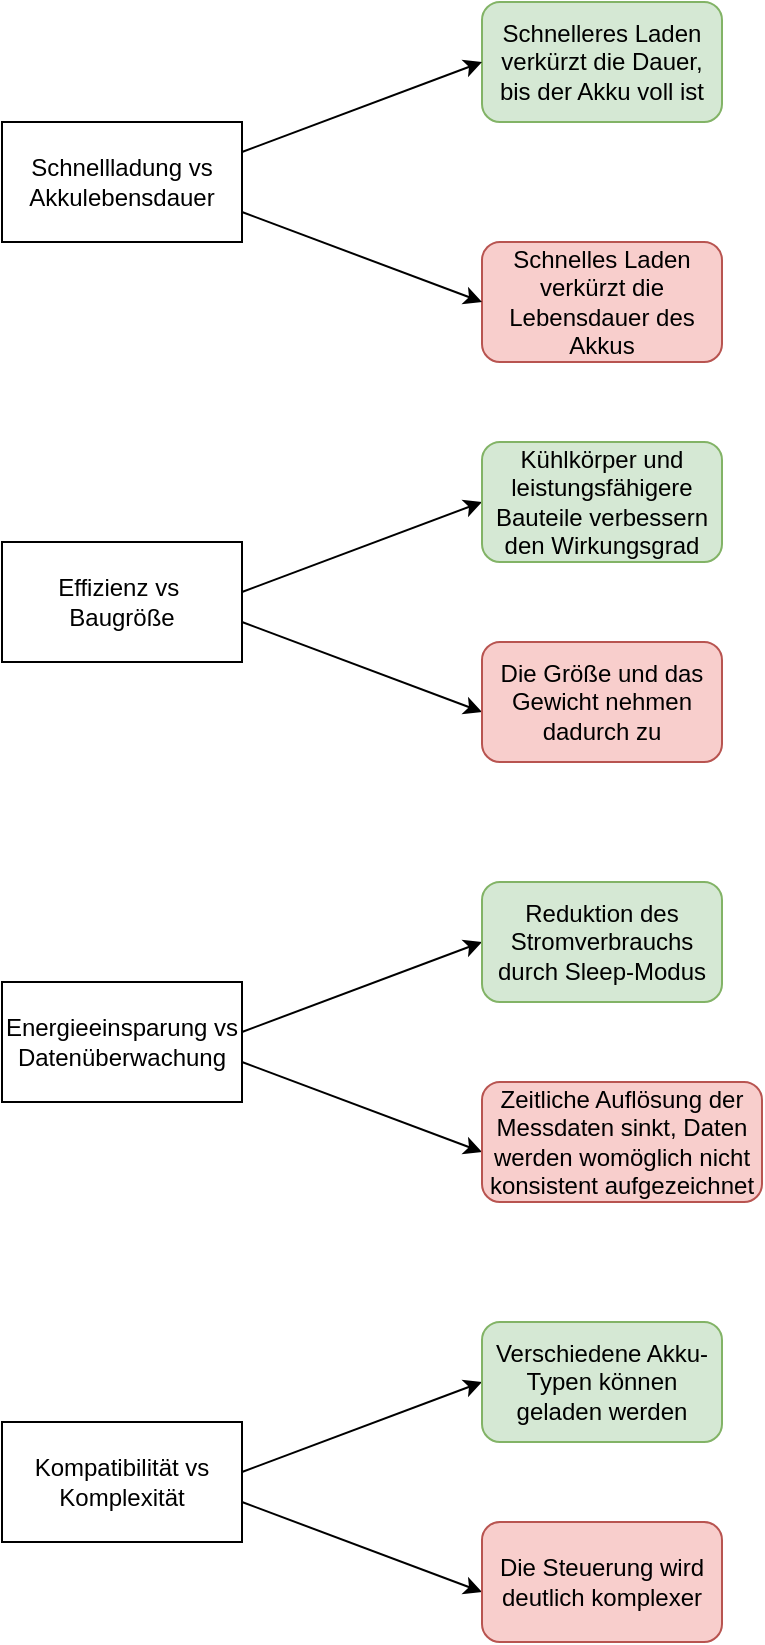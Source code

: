 <mxfile version="27.1.1">
  <diagram name="Seite-1" id="d0wqKAWnfI1MJw_SzQ5o">
    <mxGraphModel dx="1429" dy="780" grid="1" gridSize="10" guides="1" tooltips="1" connect="1" arrows="1" fold="1" page="1" pageScale="1" pageWidth="827" pageHeight="1169" math="0" shadow="0">
      <root>
        <mxCell id="0" />
        <mxCell id="1" parent="0" />
        <mxCell id="XcGhqBUFAno0EZH5DZOy-1" value="Schnelles Laden verkürzt die Lebensdauer des Akkus" style="rounded=1;whiteSpace=wrap;html=1;fillColor=#f8cecc;strokeColor=#b85450;" parent="1" vertex="1">
          <mxGeometry x="340" y="200" width="120" height="60" as="geometry" />
        </mxCell>
        <mxCell id="KGrboPDKmJKtwN1fO0BO-2" value="Schnellladung vs&lt;div&gt;Akkulebensdauer&lt;/div&gt;" style="rounded=0;whiteSpace=wrap;html=1;" vertex="1" parent="1">
          <mxGeometry x="100" y="140" width="120" height="60" as="geometry" />
        </mxCell>
        <mxCell id="KGrboPDKmJKtwN1fO0BO-3" value="Schnelleres Laden verkürzt die Dauer, bis der Akku voll ist" style="rounded=1;whiteSpace=wrap;html=1;fillColor=#d5e8d4;strokeColor=#82b366;" vertex="1" parent="1">
          <mxGeometry x="340" y="80" width="120" height="60" as="geometry" />
        </mxCell>
        <mxCell id="KGrboPDKmJKtwN1fO0BO-4" value="" style="endArrow=classic;html=1;rounded=0;entryX=0;entryY=0.5;entryDx=0;entryDy=0;exitX=1;exitY=0.25;exitDx=0;exitDy=0;" edge="1" parent="1" source="KGrboPDKmJKtwN1fO0BO-2" target="KGrboPDKmJKtwN1fO0BO-3">
          <mxGeometry width="50" height="50" relative="1" as="geometry">
            <mxPoint x="220" y="140" as="sourcePoint" />
            <mxPoint x="270" y="90" as="targetPoint" />
            <Array as="points" />
          </mxGeometry>
        </mxCell>
        <mxCell id="KGrboPDKmJKtwN1fO0BO-5" value="" style="endArrow=classic;html=1;rounded=0;entryX=0;entryY=0.5;entryDx=0;entryDy=0;exitX=1;exitY=0.75;exitDx=0;exitDy=0;" edge="1" parent="1" source="KGrboPDKmJKtwN1fO0BO-2" target="XcGhqBUFAno0EZH5DZOy-1">
          <mxGeometry width="50" height="50" relative="1" as="geometry">
            <mxPoint x="270" y="185" as="sourcePoint" />
            <mxPoint x="390" y="140" as="targetPoint" />
            <Array as="points" />
          </mxGeometry>
        </mxCell>
        <mxCell id="KGrboPDKmJKtwN1fO0BO-6" value="Effizienz vs&amp;nbsp;&lt;div&gt;Baugröße&lt;/div&gt;" style="rounded=0;whiteSpace=wrap;html=1;" vertex="1" parent="1">
          <mxGeometry x="100" y="350" width="120" height="60" as="geometry" />
        </mxCell>
        <mxCell id="KGrboPDKmJKtwN1fO0BO-7" value="" style="endArrow=classic;html=1;rounded=0;entryX=0;entryY=0.5;entryDx=0;entryDy=0;exitX=1;exitY=0.25;exitDx=0;exitDy=0;" edge="1" parent="1">
          <mxGeometry width="50" height="50" relative="1" as="geometry">
            <mxPoint x="220" y="375" as="sourcePoint" />
            <mxPoint x="340" y="330" as="targetPoint" />
            <Array as="points" />
          </mxGeometry>
        </mxCell>
        <mxCell id="KGrboPDKmJKtwN1fO0BO-8" value="" style="endArrow=classic;html=1;rounded=0;entryX=0;entryY=0.5;entryDx=0;entryDy=0;exitX=1;exitY=0.75;exitDx=0;exitDy=0;" edge="1" parent="1">
          <mxGeometry width="50" height="50" relative="1" as="geometry">
            <mxPoint x="220" y="390" as="sourcePoint" />
            <mxPoint x="340" y="435" as="targetPoint" />
            <Array as="points" />
          </mxGeometry>
        </mxCell>
        <mxCell id="KGrboPDKmJKtwN1fO0BO-9" value="Kühlkörper und leistungsfähigere Bauteile verbessern den Wirkungsgrad" style="rounded=1;whiteSpace=wrap;html=1;fillColor=#d5e8d4;strokeColor=#82b366;" vertex="1" parent="1">
          <mxGeometry x="340" y="300" width="120" height="60" as="geometry" />
        </mxCell>
        <mxCell id="KGrboPDKmJKtwN1fO0BO-10" value="Die Größe und das Gewicht nehmen dadurch zu" style="rounded=1;whiteSpace=wrap;html=1;fillColor=#f8cecc;strokeColor=#b85450;" vertex="1" parent="1">
          <mxGeometry x="340" y="400" width="120" height="60" as="geometry" />
        </mxCell>
        <mxCell id="KGrboPDKmJKtwN1fO0BO-11" value="Energieeinsparung vs&lt;div&gt;Datenüberwachung&lt;/div&gt;" style="rounded=0;whiteSpace=wrap;html=1;" vertex="1" parent="1">
          <mxGeometry x="100" y="570" width="120" height="60" as="geometry" />
        </mxCell>
        <mxCell id="KGrboPDKmJKtwN1fO0BO-12" value="" style="endArrow=classic;html=1;rounded=0;entryX=0;entryY=0.5;entryDx=0;entryDy=0;exitX=1;exitY=0.25;exitDx=0;exitDy=0;" edge="1" parent="1">
          <mxGeometry width="50" height="50" relative="1" as="geometry">
            <mxPoint x="220" y="595" as="sourcePoint" />
            <mxPoint x="340" y="550" as="targetPoint" />
            <Array as="points" />
          </mxGeometry>
        </mxCell>
        <mxCell id="KGrboPDKmJKtwN1fO0BO-13" value="" style="endArrow=classic;html=1;rounded=0;entryX=0;entryY=0.5;entryDx=0;entryDy=0;exitX=1;exitY=0.75;exitDx=0;exitDy=0;" edge="1" parent="1">
          <mxGeometry width="50" height="50" relative="1" as="geometry">
            <mxPoint x="220" y="610" as="sourcePoint" />
            <mxPoint x="340" y="655" as="targetPoint" />
            <Array as="points" />
          </mxGeometry>
        </mxCell>
        <mxCell id="KGrboPDKmJKtwN1fO0BO-14" value="Reduktion des Stromverbrauchs durch Sleep-Modus" style="rounded=1;whiteSpace=wrap;html=1;fillColor=#d5e8d4;strokeColor=#82b366;" vertex="1" parent="1">
          <mxGeometry x="340" y="520" width="120" height="60" as="geometry" />
        </mxCell>
        <mxCell id="KGrboPDKmJKtwN1fO0BO-15" value="Zeitliche Auflösung der Messdaten sinkt, Daten werden womöglich nicht konsistent aufgezeichnet" style="rounded=1;whiteSpace=wrap;html=1;fillColor=#f8cecc;strokeColor=#b85450;" vertex="1" parent="1">
          <mxGeometry x="340" y="620" width="140" height="60" as="geometry" />
        </mxCell>
        <mxCell id="KGrboPDKmJKtwN1fO0BO-16" value="Kompatibilität vs&lt;div&gt;Komplexität&lt;/div&gt;" style="rounded=0;whiteSpace=wrap;html=1;" vertex="1" parent="1">
          <mxGeometry x="100" y="790" width="120" height="60" as="geometry" />
        </mxCell>
        <mxCell id="KGrboPDKmJKtwN1fO0BO-17" value="" style="endArrow=classic;html=1;rounded=0;entryX=0;entryY=0.5;entryDx=0;entryDy=0;exitX=1;exitY=0.25;exitDx=0;exitDy=0;" edge="1" parent="1">
          <mxGeometry width="50" height="50" relative="1" as="geometry">
            <mxPoint x="220" y="815" as="sourcePoint" />
            <mxPoint x="340" y="770" as="targetPoint" />
            <Array as="points" />
          </mxGeometry>
        </mxCell>
        <mxCell id="KGrboPDKmJKtwN1fO0BO-18" value="" style="endArrow=classic;html=1;rounded=0;entryX=0;entryY=0.5;entryDx=0;entryDy=0;exitX=1;exitY=0.75;exitDx=0;exitDy=0;" edge="1" parent="1">
          <mxGeometry width="50" height="50" relative="1" as="geometry">
            <mxPoint x="220" y="830" as="sourcePoint" />
            <mxPoint x="340" y="875" as="targetPoint" />
            <Array as="points" />
          </mxGeometry>
        </mxCell>
        <mxCell id="KGrboPDKmJKtwN1fO0BO-19" value="Verschiedene Akku-Typen können geladen werden" style="rounded=1;whiteSpace=wrap;html=1;fillColor=#d5e8d4;strokeColor=#82b366;" vertex="1" parent="1">
          <mxGeometry x="340" y="740" width="120" height="60" as="geometry" />
        </mxCell>
        <mxCell id="KGrboPDKmJKtwN1fO0BO-20" value="Die Steuerung wird deutlich komplexer" style="rounded=1;whiteSpace=wrap;html=1;fillColor=#f8cecc;strokeColor=#b85450;" vertex="1" parent="1">
          <mxGeometry x="340" y="840" width="120" height="60" as="geometry" />
        </mxCell>
      </root>
    </mxGraphModel>
  </diagram>
</mxfile>
